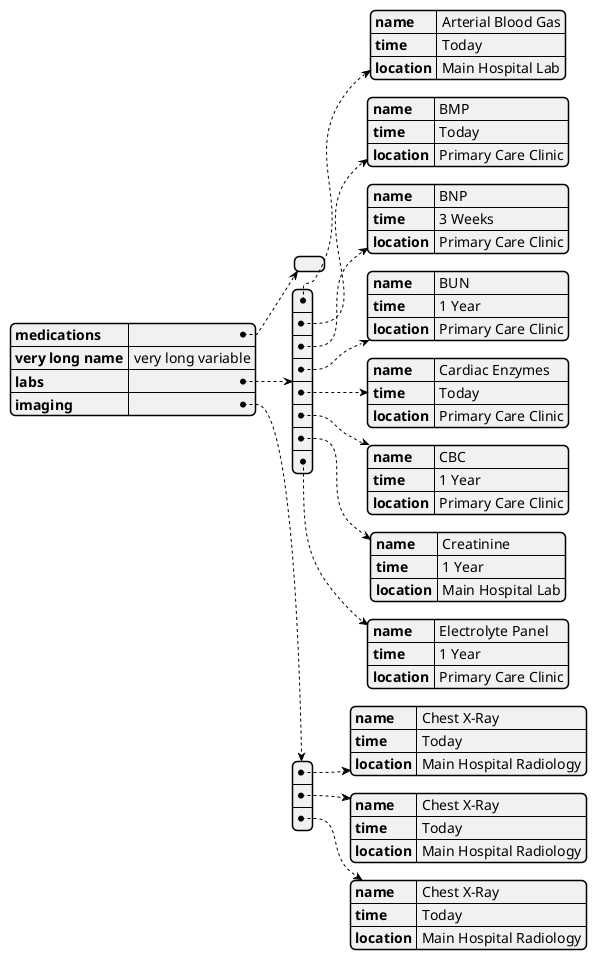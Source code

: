 {
  "sha1": "qw4qglodlof0jgo6gshvxspgsjizmdt",
  "insertion": {
    "when": "2024-06-04T17:28:42.984Z",
    "url": "https://support.oneskyapp.com/hc/en-us/articles/208047697-JSON-sample-files",
    "user": "plantuml@gmail.com"
  }
}
@startjson
   {
    "medications":[
    ],
    "very long name" : "very long variable",
    "labs":[{
        "name":"Arterial Blood Gas",
        "time":"Today",
        "location":"Main Hospital Lab"      
        },
        {
        "name":"BMP",
        "time":"Today",
        "location":"Primary Care Clinic"    
        },
        {
        "name":"BNP",
        "time":"3 Weeks",
        "location":"Primary Care Clinic"    
        },
        {
        "name":"BUN",
        "time":"1 Year",
        "location":"Primary Care Clinic"    
        },
        {
        "name":"Cardiac Enzymes",
        "time":"Today",
        "location":"Primary Care Clinic"    
        },
        {
        "name":"CBC",
        "time":"1 Year",
        "location":"Primary Care Clinic"    
        },
        {
        "name":"Creatinine",
        "time":"1 Year",
        "location":"Main Hospital Lab"  
        },
        {
        "name":"Electrolyte Panel",
        "time":"1 Year",
        "location":"Primary Care Clinic"    
        }
    ],
    "imaging":[{
        "name":"Chest X-Ray",
        "time":"Today",
        "location":"Main Hospital Radiology"    
        },
        {
        "name":"Chest X-Ray",
        "time":"Today",
        "location":"Main Hospital Radiology"    
        },
        {
        "name":"Chest X-Ray",
        "time":"Today",
        "location":"Main Hospital Radiology"    
        }
    ]
}
@endjson

